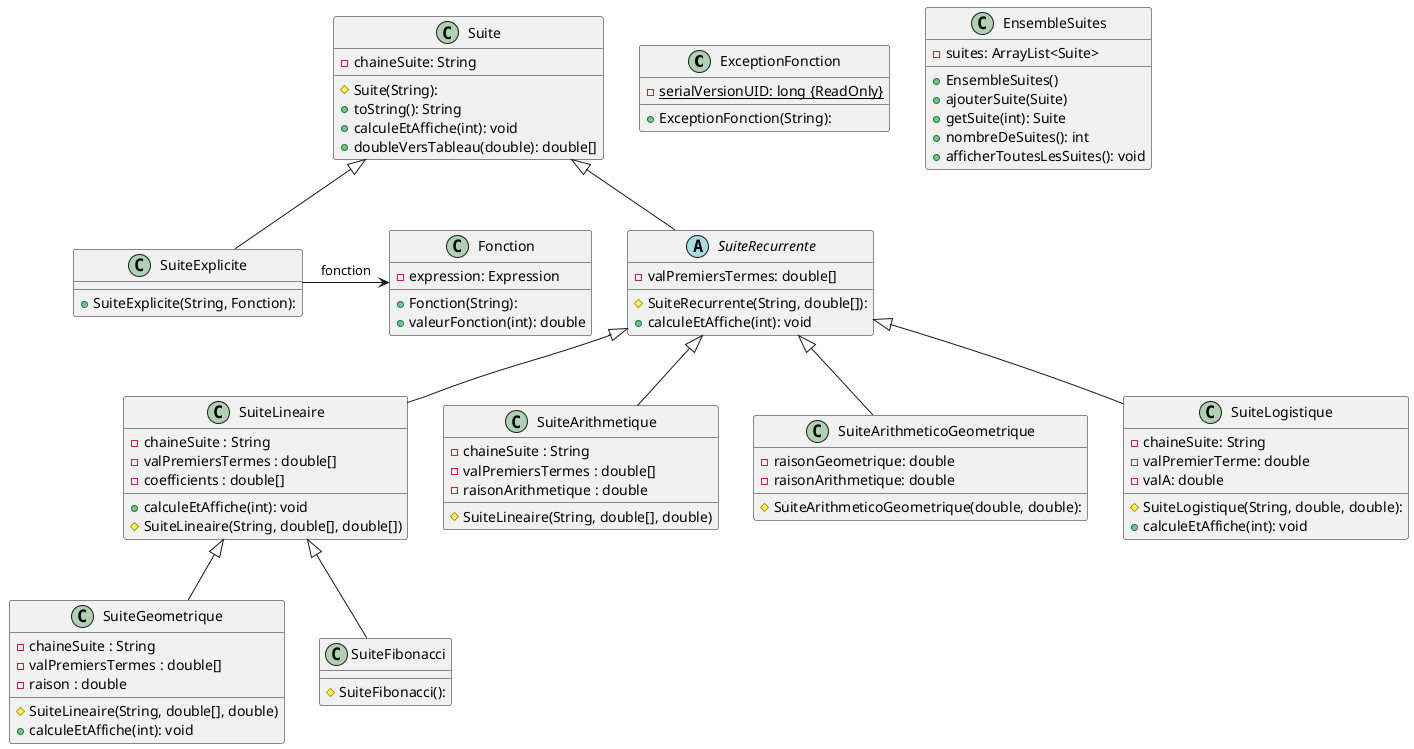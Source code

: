 @startuml

class ExceptionFonction {
  - {static} serialVersionUID: long {ReadOnly}
  + ExceptionFonction(String):
}
class Fonction {
  - expression: Expression
  + Fonction(String):
  + valeurFonction(int): double
}
class Suite {
  - chaineSuite: String
  # Suite(String):
  + toString(): String
  + calculeEtAffiche(int): void
  + doubleVersTableau(double): double[]
}
class SuiteExplicite extends Suite {
  + SuiteExplicite(String, Fonction):
}
abstract class SuiteRecurrente extends Suite {
  - valPremiersTermes: double[]
  # SuiteRecurrente(String, double[]):
  + calculeEtAffiche(int): void
}

class SuiteLineaire extends SuiteRecurrente {
  - chaineSuite : String
  - valPremiersTermes : double[]
  - coefficients : double[]
  + calculeEtAffiche(int): void
  # SuiteLineaire(String, double[], double[])
}

class SuiteGeometrique extends SuiteLineaire {
  - chaineSuite : String
  - valPremiersTermes : double[]
  - raison : double
  # SuiteLineaire(String, double[], double)
  + calculeEtAffiche(int): void
}

class SuiteArithmetique extends SuiteRecurrente {
  - chaineSuite : String
  - valPremiersTermes : double[]
  - raisonArithmetique : double
  # SuiteLineaire(String, double[], double)
}


class SuiteArithmeticoGeometrique extends SuiteRecurrente {
  - raisonGeometrique: double
  - raisonArithmetique: double
  # SuiteArithmeticoGeometrique(double, double):
}

class SuiteLogistique extends SuiteRecurrente {
  - chaineSuite: String
  - valPremierTerme: double
  - valA: double
  # SuiteLogistique(String, double, double):
  + calculeEtAffiche(int): void
}

class SuiteFibonacci extends SuiteLineaire {
  # SuiteFibonacci():
}

class EnsembleSuites {
  - suites: ArrayList<Suite>
  + EnsembleSuites()
  + ajouterSuite(Suite)
  + getSuite(int): Suite
  + nombreDeSuites(): int
  + afficherToutesLesSuites(): void
}

SuiteExplicite -> Fonction: fonction

@enduml
